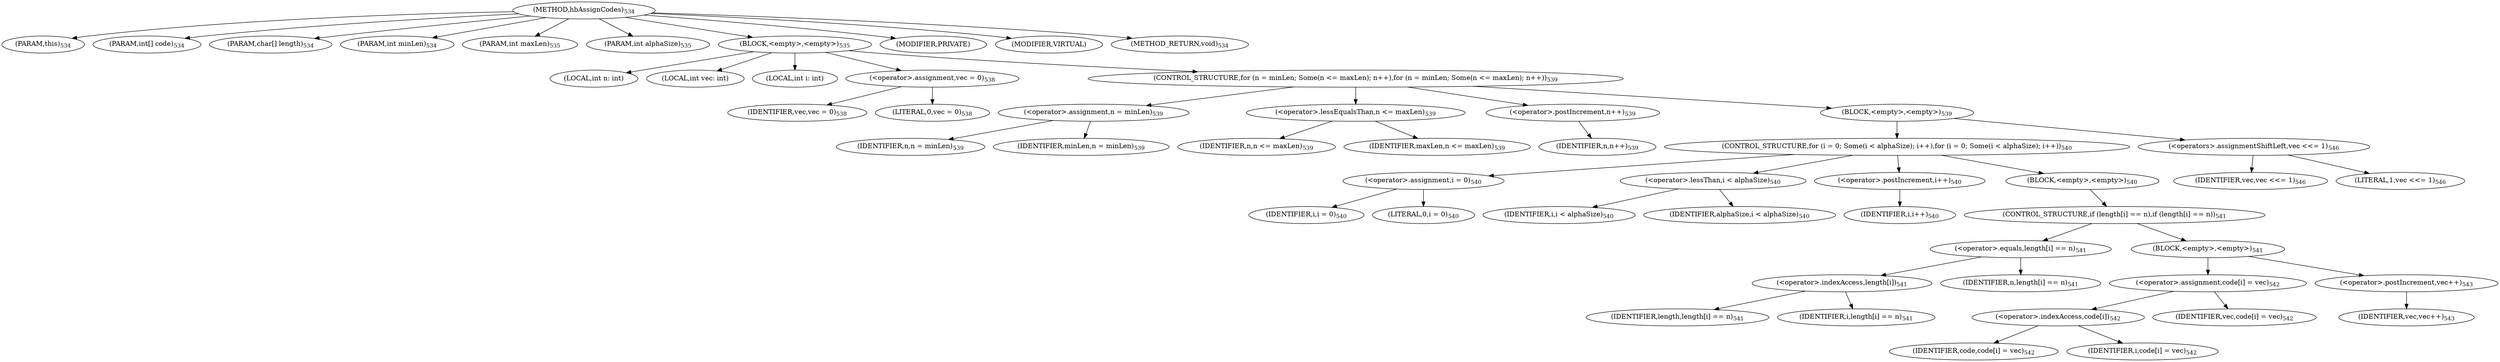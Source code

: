 digraph "hbAssignCodes" {  
"1563" [label = <(METHOD,hbAssignCodes)<SUB>534</SUB>> ]
"1564" [label = <(PARAM,this)<SUB>534</SUB>> ]
"1565" [label = <(PARAM,int[] code)<SUB>534</SUB>> ]
"1566" [label = <(PARAM,char[] length)<SUB>534</SUB>> ]
"1567" [label = <(PARAM,int minLen)<SUB>534</SUB>> ]
"1568" [label = <(PARAM,int maxLen)<SUB>535</SUB>> ]
"1569" [label = <(PARAM,int alphaSize)<SUB>535</SUB>> ]
"1570" [label = <(BLOCK,&lt;empty&gt;,&lt;empty&gt;)<SUB>535</SUB>> ]
"1571" [label = <(LOCAL,int n: int)> ]
"1572" [label = <(LOCAL,int vec: int)> ]
"1573" [label = <(LOCAL,int i: int)> ]
"1574" [label = <(&lt;operator&gt;.assignment,vec = 0)<SUB>538</SUB>> ]
"1575" [label = <(IDENTIFIER,vec,vec = 0)<SUB>538</SUB>> ]
"1576" [label = <(LITERAL,0,vec = 0)<SUB>538</SUB>> ]
"1577" [label = <(CONTROL_STRUCTURE,for (n = minLen; Some(n &lt;= maxLen); n++),for (n = minLen; Some(n &lt;= maxLen); n++))<SUB>539</SUB>> ]
"1578" [label = <(&lt;operator&gt;.assignment,n = minLen)<SUB>539</SUB>> ]
"1579" [label = <(IDENTIFIER,n,n = minLen)<SUB>539</SUB>> ]
"1580" [label = <(IDENTIFIER,minLen,n = minLen)<SUB>539</SUB>> ]
"1581" [label = <(&lt;operator&gt;.lessEqualsThan,n &lt;= maxLen)<SUB>539</SUB>> ]
"1582" [label = <(IDENTIFIER,n,n &lt;= maxLen)<SUB>539</SUB>> ]
"1583" [label = <(IDENTIFIER,maxLen,n &lt;= maxLen)<SUB>539</SUB>> ]
"1584" [label = <(&lt;operator&gt;.postIncrement,n++)<SUB>539</SUB>> ]
"1585" [label = <(IDENTIFIER,n,n++)<SUB>539</SUB>> ]
"1586" [label = <(BLOCK,&lt;empty&gt;,&lt;empty&gt;)<SUB>539</SUB>> ]
"1587" [label = <(CONTROL_STRUCTURE,for (i = 0; Some(i &lt; alphaSize); i++),for (i = 0; Some(i &lt; alphaSize); i++))<SUB>540</SUB>> ]
"1588" [label = <(&lt;operator&gt;.assignment,i = 0)<SUB>540</SUB>> ]
"1589" [label = <(IDENTIFIER,i,i = 0)<SUB>540</SUB>> ]
"1590" [label = <(LITERAL,0,i = 0)<SUB>540</SUB>> ]
"1591" [label = <(&lt;operator&gt;.lessThan,i &lt; alphaSize)<SUB>540</SUB>> ]
"1592" [label = <(IDENTIFIER,i,i &lt; alphaSize)<SUB>540</SUB>> ]
"1593" [label = <(IDENTIFIER,alphaSize,i &lt; alphaSize)<SUB>540</SUB>> ]
"1594" [label = <(&lt;operator&gt;.postIncrement,i++)<SUB>540</SUB>> ]
"1595" [label = <(IDENTIFIER,i,i++)<SUB>540</SUB>> ]
"1596" [label = <(BLOCK,&lt;empty&gt;,&lt;empty&gt;)<SUB>540</SUB>> ]
"1597" [label = <(CONTROL_STRUCTURE,if (length[i] == n),if (length[i] == n))<SUB>541</SUB>> ]
"1598" [label = <(&lt;operator&gt;.equals,length[i] == n)<SUB>541</SUB>> ]
"1599" [label = <(&lt;operator&gt;.indexAccess,length[i])<SUB>541</SUB>> ]
"1600" [label = <(IDENTIFIER,length,length[i] == n)<SUB>541</SUB>> ]
"1601" [label = <(IDENTIFIER,i,length[i] == n)<SUB>541</SUB>> ]
"1602" [label = <(IDENTIFIER,n,length[i] == n)<SUB>541</SUB>> ]
"1603" [label = <(BLOCK,&lt;empty&gt;,&lt;empty&gt;)<SUB>541</SUB>> ]
"1604" [label = <(&lt;operator&gt;.assignment,code[i] = vec)<SUB>542</SUB>> ]
"1605" [label = <(&lt;operator&gt;.indexAccess,code[i])<SUB>542</SUB>> ]
"1606" [label = <(IDENTIFIER,code,code[i] = vec)<SUB>542</SUB>> ]
"1607" [label = <(IDENTIFIER,i,code[i] = vec)<SUB>542</SUB>> ]
"1608" [label = <(IDENTIFIER,vec,code[i] = vec)<SUB>542</SUB>> ]
"1609" [label = <(&lt;operator&gt;.postIncrement,vec++)<SUB>543</SUB>> ]
"1610" [label = <(IDENTIFIER,vec,vec++)<SUB>543</SUB>> ]
"1611" [label = <(&lt;operators&gt;.assignmentShiftLeft,vec &lt;&lt;= 1)<SUB>546</SUB>> ]
"1612" [label = <(IDENTIFIER,vec,vec &lt;&lt;= 1)<SUB>546</SUB>> ]
"1613" [label = <(LITERAL,1,vec &lt;&lt;= 1)<SUB>546</SUB>> ]
"1614" [label = <(MODIFIER,PRIVATE)> ]
"1615" [label = <(MODIFIER,VIRTUAL)> ]
"1616" [label = <(METHOD_RETURN,void)<SUB>534</SUB>> ]
  "1563" -> "1564" 
  "1563" -> "1565" 
  "1563" -> "1566" 
  "1563" -> "1567" 
  "1563" -> "1568" 
  "1563" -> "1569" 
  "1563" -> "1570" 
  "1563" -> "1614" 
  "1563" -> "1615" 
  "1563" -> "1616" 
  "1570" -> "1571" 
  "1570" -> "1572" 
  "1570" -> "1573" 
  "1570" -> "1574" 
  "1570" -> "1577" 
  "1574" -> "1575" 
  "1574" -> "1576" 
  "1577" -> "1578" 
  "1577" -> "1581" 
  "1577" -> "1584" 
  "1577" -> "1586" 
  "1578" -> "1579" 
  "1578" -> "1580" 
  "1581" -> "1582" 
  "1581" -> "1583" 
  "1584" -> "1585" 
  "1586" -> "1587" 
  "1586" -> "1611" 
  "1587" -> "1588" 
  "1587" -> "1591" 
  "1587" -> "1594" 
  "1587" -> "1596" 
  "1588" -> "1589" 
  "1588" -> "1590" 
  "1591" -> "1592" 
  "1591" -> "1593" 
  "1594" -> "1595" 
  "1596" -> "1597" 
  "1597" -> "1598" 
  "1597" -> "1603" 
  "1598" -> "1599" 
  "1598" -> "1602" 
  "1599" -> "1600" 
  "1599" -> "1601" 
  "1603" -> "1604" 
  "1603" -> "1609" 
  "1604" -> "1605" 
  "1604" -> "1608" 
  "1605" -> "1606" 
  "1605" -> "1607" 
  "1609" -> "1610" 
  "1611" -> "1612" 
  "1611" -> "1613" 
}
